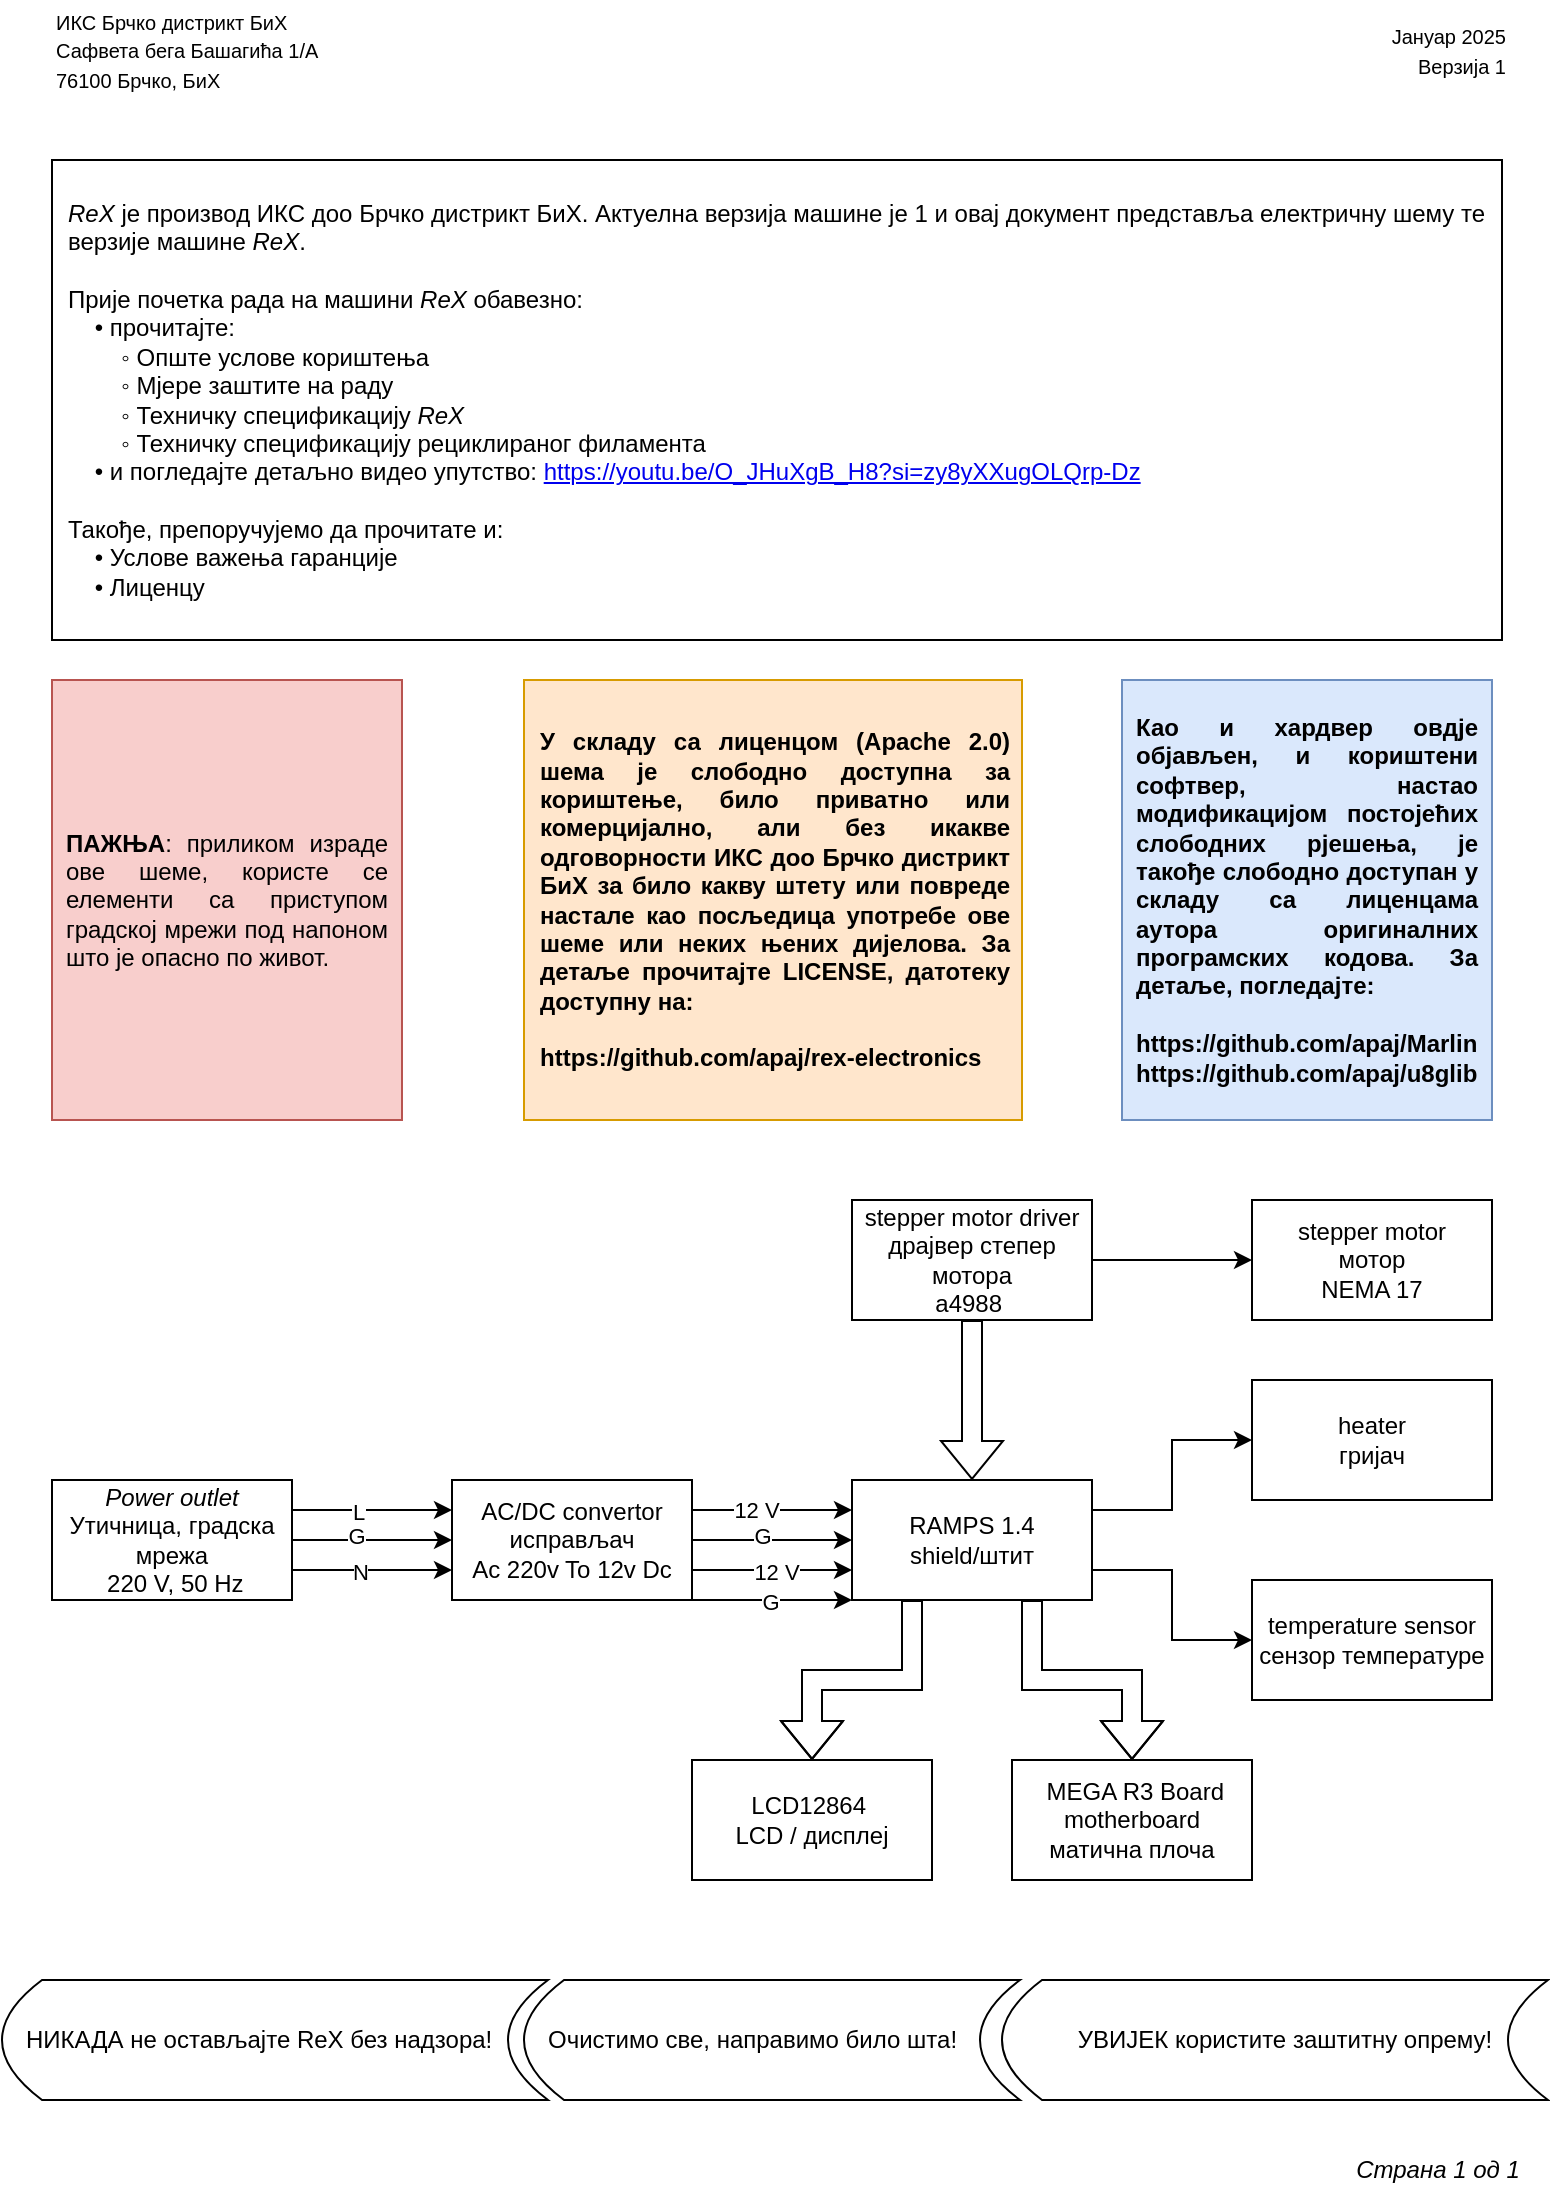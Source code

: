 <mxfile version="26.0.10">
  <diagram name="Page-1" id="LUdEtZSOU4vIukMi1H32">
    <mxGraphModel dx="2333" dy="1178" grid="1" gridSize="10" guides="1" tooltips="1" connect="1" arrows="1" fold="1" page="1" pageScale="1" pageWidth="827" pageHeight="1169" math="0" shadow="0">
      <root>
        <mxCell id="0" />
        <mxCell id="1" parent="0" />
        <mxCell id="MKw5a5ikUMkiiowu8ihn-17" value="" style="edgeStyle=orthogonalEdgeStyle;rounded=0;orthogonalLoop=1;jettySize=auto;html=1;" edge="1" parent="1" source="MKw5a5ikUMkiiowu8ihn-1" target="MKw5a5ikUMkiiowu8ihn-16">
          <mxGeometry relative="1" as="geometry" />
        </mxCell>
        <mxCell id="MKw5a5ikUMkiiowu8ihn-21" value="G" style="edgeLabel;html=1;align=center;verticalAlign=middle;resizable=0;points=[];" vertex="1" connectable="0" parent="MKw5a5ikUMkiiowu8ihn-17">
          <mxGeometry x="-0.135" y="2" relative="1" as="geometry">
            <mxPoint as="offset" />
          </mxGeometry>
        </mxCell>
        <mxCell id="MKw5a5ikUMkiiowu8ihn-18" style="edgeStyle=orthogonalEdgeStyle;rounded=0;orthogonalLoop=1;jettySize=auto;html=1;exitX=1;exitY=0.75;exitDx=0;exitDy=0;entryX=0;entryY=0.75;entryDx=0;entryDy=0;" edge="1" parent="1" source="MKw5a5ikUMkiiowu8ihn-1" target="MKw5a5ikUMkiiowu8ihn-16">
          <mxGeometry relative="1" as="geometry" />
        </mxCell>
        <mxCell id="MKw5a5ikUMkiiowu8ihn-23" value="12 V" style="edgeLabel;html=1;align=center;verticalAlign=middle;resizable=0;points=[];" vertex="1" connectable="0" parent="MKw5a5ikUMkiiowu8ihn-18">
          <mxGeometry x="0.055" y="-1" relative="1" as="geometry">
            <mxPoint as="offset" />
          </mxGeometry>
        </mxCell>
        <mxCell id="MKw5a5ikUMkiiowu8ihn-19" style="edgeStyle=orthogonalEdgeStyle;rounded=0;orthogonalLoop=1;jettySize=auto;html=1;exitX=1;exitY=0.25;exitDx=0;exitDy=0;entryX=0;entryY=0.25;entryDx=0;entryDy=0;" edge="1" parent="1" source="MKw5a5ikUMkiiowu8ihn-1" target="MKw5a5ikUMkiiowu8ihn-16">
          <mxGeometry relative="1" as="geometry" />
        </mxCell>
        <mxCell id="MKw5a5ikUMkiiowu8ihn-20" value="12 V" style="edgeLabel;html=1;align=center;verticalAlign=middle;resizable=0;points=[];" vertex="1" connectable="0" parent="MKw5a5ikUMkiiowu8ihn-19">
          <mxGeometry x="-0.203" relative="1" as="geometry">
            <mxPoint as="offset" />
          </mxGeometry>
        </mxCell>
        <mxCell id="MKw5a5ikUMkiiowu8ihn-22" style="edgeStyle=orthogonalEdgeStyle;rounded=0;orthogonalLoop=1;jettySize=auto;html=1;exitX=1;exitY=1;exitDx=0;exitDy=0;entryX=0;entryY=1;entryDx=0;entryDy=0;" edge="1" parent="1" source="MKw5a5ikUMkiiowu8ihn-1" target="MKw5a5ikUMkiiowu8ihn-16">
          <mxGeometry relative="1" as="geometry">
            <Array as="points">
              <mxPoint x="412" y="840" />
              <mxPoint x="412" y="840" />
            </Array>
          </mxGeometry>
        </mxCell>
        <mxCell id="MKw5a5ikUMkiiowu8ihn-24" value="G" style="edgeLabel;html=1;align=center;verticalAlign=middle;resizable=0;points=[];" vertex="1" connectable="0" parent="MKw5a5ikUMkiiowu8ihn-22">
          <mxGeometry x="-0.031" y="-1" relative="1" as="geometry">
            <mxPoint as="offset" />
          </mxGeometry>
        </mxCell>
        <mxCell id="MKw5a5ikUMkiiowu8ihn-1" value="&lt;div&gt;AC/DC convertor&lt;/div&gt;&lt;div&gt;исправљач&lt;/div&gt;Ac 220v To 12v Dc" style="rounded=0;whiteSpace=wrap;html=1;" vertex="1" parent="1">
          <mxGeometry x="252" y="780" width="120" height="60" as="geometry" />
        </mxCell>
        <mxCell id="MKw5a5ikUMkiiowu8ihn-10" style="edgeStyle=orthogonalEdgeStyle;rounded=0;orthogonalLoop=1;jettySize=auto;html=1;exitX=1;exitY=0.5;exitDx=0;exitDy=0;entryX=0;entryY=0.5;entryDx=0;entryDy=0;" edge="1" parent="1" source="MKw5a5ikUMkiiowu8ihn-4" target="MKw5a5ikUMkiiowu8ihn-1">
          <mxGeometry relative="1" as="geometry" />
        </mxCell>
        <mxCell id="MKw5a5ikUMkiiowu8ihn-14" value="G" style="edgeLabel;html=1;align=center;verticalAlign=middle;resizable=0;points=[];" vertex="1" connectable="0" parent="MKw5a5ikUMkiiowu8ihn-10">
          <mxGeometry x="-0.2" y="2" relative="1" as="geometry">
            <mxPoint as="offset" />
          </mxGeometry>
        </mxCell>
        <mxCell id="MKw5a5ikUMkiiowu8ihn-11" style="edgeStyle=orthogonalEdgeStyle;rounded=0;orthogonalLoop=1;jettySize=auto;html=1;exitX=1;exitY=0.75;exitDx=0;exitDy=0;entryX=0;entryY=0.75;entryDx=0;entryDy=0;" edge="1" parent="1" source="MKw5a5ikUMkiiowu8ihn-4" target="MKw5a5ikUMkiiowu8ihn-1">
          <mxGeometry relative="1" as="geometry" />
        </mxCell>
        <mxCell id="MKw5a5ikUMkiiowu8ihn-15" value="N" style="edgeLabel;html=1;align=center;verticalAlign=middle;resizable=0;points=[];" vertex="1" connectable="0" parent="MKw5a5ikUMkiiowu8ihn-11">
          <mxGeometry x="-0.16" y="-1" relative="1" as="geometry">
            <mxPoint as="offset" />
          </mxGeometry>
        </mxCell>
        <mxCell id="MKw5a5ikUMkiiowu8ihn-12" style="edgeStyle=orthogonalEdgeStyle;rounded=0;orthogonalLoop=1;jettySize=auto;html=1;exitX=1;exitY=0.25;exitDx=0;exitDy=0;entryX=0;entryY=0.25;entryDx=0;entryDy=0;" edge="1" parent="1" source="MKw5a5ikUMkiiowu8ihn-4" target="MKw5a5ikUMkiiowu8ihn-1">
          <mxGeometry relative="1" as="geometry" />
        </mxCell>
        <mxCell id="MKw5a5ikUMkiiowu8ihn-13" value="L" style="edgeLabel;html=1;align=center;verticalAlign=middle;resizable=0;points=[];" vertex="1" connectable="0" parent="MKw5a5ikUMkiiowu8ihn-12">
          <mxGeometry x="-0.18" y="-1" relative="1" as="geometry">
            <mxPoint as="offset" />
          </mxGeometry>
        </mxCell>
        <mxCell id="MKw5a5ikUMkiiowu8ihn-4" value="&lt;i&gt;Power outlet&lt;/i&gt;&lt;div&gt;Утичница, градска мрежа&lt;/div&gt;&lt;div&gt;&amp;nbsp;220 V, 50 Hz&lt;/div&gt;" style="rounded=0;whiteSpace=wrap;html=1;" vertex="1" parent="1">
          <mxGeometry x="52" y="780" width="120" height="60" as="geometry" />
        </mxCell>
        <mxCell id="MKw5a5ikUMkiiowu8ihn-26" value="" style="edgeStyle=orthogonalEdgeStyle;rounded=0;orthogonalLoop=1;jettySize=auto;html=1;endArrow=none;startFill=1;startArrow=classic;shape=flexArrow;" edge="1" parent="1" source="MKw5a5ikUMkiiowu8ihn-16" target="MKw5a5ikUMkiiowu8ihn-25">
          <mxGeometry relative="1" as="geometry" />
        </mxCell>
        <mxCell id="MKw5a5ikUMkiiowu8ihn-30" value="" style="edgeStyle=orthogonalEdgeStyle;rounded=0;orthogonalLoop=1;jettySize=auto;html=1;shape=flexArrow;exitX=0.75;exitY=1;exitDx=0;exitDy=0;" edge="1" parent="1" source="MKw5a5ikUMkiiowu8ihn-16" target="MKw5a5ikUMkiiowu8ihn-29">
          <mxGeometry relative="1" as="geometry" />
        </mxCell>
        <mxCell id="MKw5a5ikUMkiiowu8ihn-39" style="edgeStyle=orthogonalEdgeStyle;rounded=0;orthogonalLoop=1;jettySize=auto;html=1;exitX=1;exitY=0.25;exitDx=0;exitDy=0;entryX=0;entryY=0.5;entryDx=0;entryDy=0;" edge="1" parent="1" source="MKw5a5ikUMkiiowu8ihn-16" target="MKw5a5ikUMkiiowu8ihn-37">
          <mxGeometry relative="1" as="geometry" />
        </mxCell>
        <mxCell id="MKw5a5ikUMkiiowu8ihn-40" style="edgeStyle=orthogonalEdgeStyle;rounded=0;orthogonalLoop=1;jettySize=auto;html=1;exitX=1;exitY=0.75;exitDx=0;exitDy=0;entryX=0;entryY=0.5;entryDx=0;entryDy=0;" edge="1" parent="1" source="MKw5a5ikUMkiiowu8ihn-16" target="MKw5a5ikUMkiiowu8ihn-38">
          <mxGeometry relative="1" as="geometry" />
        </mxCell>
        <mxCell id="MKw5a5ikUMkiiowu8ihn-42" value="" style="edgeStyle=orthogonalEdgeStyle;rounded=0;orthogonalLoop=1;jettySize=auto;html=1;shape=flexArrow;exitX=0.25;exitY=1;exitDx=0;exitDy=0;" edge="1" parent="1" source="MKw5a5ikUMkiiowu8ihn-16" target="MKw5a5ikUMkiiowu8ihn-41">
          <mxGeometry relative="1" as="geometry" />
        </mxCell>
        <mxCell id="MKw5a5ikUMkiiowu8ihn-16" value="RAMPS 1.4&lt;div&gt;shield/штит&lt;/div&gt;" style="rounded=0;whiteSpace=wrap;html=1;" vertex="1" parent="1">
          <mxGeometry x="452" y="780" width="120" height="60" as="geometry" />
        </mxCell>
        <mxCell id="MKw5a5ikUMkiiowu8ihn-28" value="" style="edgeStyle=orthogonalEdgeStyle;rounded=0;orthogonalLoop=1;jettySize=auto;html=1;" edge="1" parent="1" source="MKw5a5ikUMkiiowu8ihn-25" target="MKw5a5ikUMkiiowu8ihn-27">
          <mxGeometry relative="1" as="geometry" />
        </mxCell>
        <mxCell id="MKw5a5ikUMkiiowu8ihn-25" value="stepper motor driver&lt;div&gt;драјвер степер мотора&lt;br&gt;a4988&amp;nbsp;&lt;/div&gt;" style="rounded=0;whiteSpace=wrap;html=1;" vertex="1" parent="1">
          <mxGeometry x="452" y="640" width="120" height="60" as="geometry" />
        </mxCell>
        <mxCell id="MKw5a5ikUMkiiowu8ihn-27" value="stepper motor&lt;div&gt;мотор&lt;/div&gt;&lt;div&gt;NEMA 17&lt;/div&gt;" style="rounded=0;whiteSpace=wrap;html=1;" vertex="1" parent="1">
          <mxGeometry x="652" y="640" width="120" height="60" as="geometry" />
        </mxCell>
        <mxCell id="MKw5a5ikUMkiiowu8ihn-29" value="&amp;nbsp;MEGA R3 Board&lt;br&gt;&lt;div&gt;motherboard&lt;/div&gt;&lt;div&gt;матична плоча&lt;/div&gt;" style="rounded=0;whiteSpace=wrap;html=1;" vertex="1" parent="1">
          <mxGeometry x="532" y="920" width="120" height="60" as="geometry" />
        </mxCell>
        <mxCell id="MKw5a5ikUMkiiowu8ihn-37" value="heater&lt;div&gt;гријач&lt;/div&gt;" style="rounded=0;whiteSpace=wrap;html=1;" vertex="1" parent="1">
          <mxGeometry x="652" y="730" width="120" height="60" as="geometry" />
        </mxCell>
        <mxCell id="MKw5a5ikUMkiiowu8ihn-38" value="temperature sensor&lt;div&gt;сензор температуре&lt;/div&gt;" style="rounded=0;whiteSpace=wrap;html=1;" vertex="1" parent="1">
          <mxGeometry x="652" y="830" width="120" height="60" as="geometry" />
        </mxCell>
        <mxCell id="MKw5a5ikUMkiiowu8ihn-41" value="LCD12864&amp;nbsp;&lt;div&gt;LCD / дисплеј&lt;/div&gt;" style="rounded=0;whiteSpace=wrap;html=1;" vertex="1" parent="1">
          <mxGeometry x="372" y="920" width="120" height="60" as="geometry" />
        </mxCell>
        <mxCell id="MKw5a5ikUMkiiowu8ihn-43" value="&lt;div style=&quot;text-align: justify;&quot;&gt;&lt;span style=&quot;background-color: transparent; color: light-dark(rgb(0, 0, 0), rgb(255, 255, 255));&quot;&gt;&lt;b&gt;ПАЖЊА&lt;/b&gt;: приликом израде ове шеме, користе се елементи са приступом градској мрежи под напоном што је опасно по живот.&lt;/span&gt;&lt;/div&gt;" style="rounded=0;whiteSpace=wrap;html=1;fillColor=#f8cecc;strokeColor=#b85450;spacingLeft=6;spacingRight=6;" vertex="1" parent="1">
          <mxGeometry x="52" y="380" width="175" height="220" as="geometry" />
        </mxCell>
        <mxCell id="MKw5a5ikUMkiiowu8ihn-44" value="&lt;div style=&quot;text-align: justify;&quot;&gt;&lt;b style=&quot;background-color: transparent; color: light-dark(rgb(0, 0, 0), rgb(255, 255, 255));&quot;&gt;У складу са лиценцом (Apache 2.0) шема је слободно доступна за кориштење, било приватно или комерцијално, али без икакве одговорности ИКС доо Брчко дистрикт БиХ за било какву штету или повреде настале као посљедица употребе ове шеме или неких њених дијелова. За детаље прочитајте LICENSE, датотеку доступну на:&lt;/b&gt;&lt;/div&gt;&lt;div style=&quot;text-align: justify;&quot;&gt;&lt;span style=&quot;background-color: transparent; text-align: left;&quot;&gt;&lt;b&gt;&lt;br&gt;&lt;/b&gt;&lt;/span&gt;&lt;/div&gt;&lt;div style=&quot;text-align: justify;&quot;&gt;&lt;span style=&quot;background-color: transparent; text-align: left;&quot;&gt;&lt;b&gt;https://github.com/apaj/rex-electronics&lt;/b&gt;&lt;/span&gt;&lt;/div&gt;" style="rounded=0;whiteSpace=wrap;html=1;fillColor=#ffe6cc;strokeColor=#d79b00;align=left;spacingLeft=6;spacingRight=6;" vertex="1" parent="1">
          <mxGeometry x="288" y="380" width="249" height="220" as="geometry" />
        </mxCell>
        <mxCell id="MKw5a5ikUMkiiowu8ihn-46" value="&lt;div style=&quot;text-align: justify;&quot;&gt;&lt;b&gt;Као и хардвер овдје објављен, и кориштени софтвер, настао модификацијом постојећих слободних рјешења, је такође слободно доступан у складу са лиценцама аутора оригиналних програмских кодова. За детаље, погледајте:&lt;/b&gt;&lt;/div&gt;&lt;div style=&quot;text-align: justify;&quot;&gt;&lt;b&gt;&lt;br&gt;&lt;/b&gt;&lt;/div&gt;&lt;div style=&quot;text-align: justify;&quot;&gt;&lt;b&gt;https://github.com/apaj/Marlin&lt;/b&gt;&lt;/div&gt;&lt;div style=&quot;text-align: justify;&quot;&gt;&lt;b&gt;https://github.com/apaj/u8glib&lt;/b&gt;&lt;/div&gt;" style="rounded=0;whiteSpace=wrap;html=1;fillColor=#dae8fc;strokeColor=#6c8ebf;spacingLeft=6;spacingRight=6;" vertex="1" parent="1">
          <mxGeometry x="587" y="380" width="185" height="220" as="geometry" />
        </mxCell>
        <mxCell id="MKw5a5ikUMkiiowu8ihn-47" value="&lt;i&gt;ReX &lt;/i&gt;је производ ИКС доо Брчко дистрикт БиХ. Актуелна верзија машине је 1 и овај документ представља електричну шему те верзије машине &lt;i&gt;ReX&lt;/i&gt;.&lt;div&gt;&lt;br&gt;&lt;/div&gt;&lt;div&gt;&lt;div&gt;Прије почетка рада на машини &lt;i&gt;ReX &lt;/i&gt;обавезно:&lt;/div&gt;&lt;div&gt;&amp;nbsp; &amp;nbsp; • прочитајте:&lt;/div&gt;&lt;div&gt;&amp;nbsp; &amp;nbsp; &amp;nbsp; &amp;nbsp; ◦ Опште услове кориштења&lt;/div&gt;&lt;div&gt;&amp;nbsp; &amp;nbsp; &amp;nbsp; &amp;nbsp; ◦ Мјере заштите на раду&lt;/div&gt;&lt;div&gt;&amp;nbsp; &amp;nbsp; &amp;nbsp; &amp;nbsp; ◦ Техничку спецификацију &lt;i&gt;ReX&lt;/i&gt;&lt;/div&gt;&lt;div&gt;&amp;nbsp; &amp;nbsp; &amp;nbsp; &amp;nbsp; ◦ Техничку спецификацију рециклираног филамента&lt;/div&gt;&lt;div&gt;&amp;nbsp; &amp;nbsp; • и погледајте детаљно видео упутство:&amp;nbsp;&lt;a href=&quot;https://youtu.be/O_JHuXgB_H8?si=zy8yXXugOLQrp-Dz&quot;&gt;https://youtu.be/O_JHuXgB_H8?si=zy8yXXugOLQrp-Dz&lt;/a&gt;&lt;/div&gt;&lt;/div&gt;&lt;div&gt;&lt;br&gt;&lt;/div&gt;&lt;div&gt;&lt;div&gt;Такође, препоручујемо да прочитате и:&lt;/div&gt;&lt;div&gt;&amp;nbsp; &amp;nbsp; • Услове важења гаранције&lt;/div&gt;&lt;div&gt;&amp;nbsp; &amp;nbsp; • Лиценцу&lt;/div&gt;&lt;/div&gt;" style="rounded=0;whiteSpace=wrap;html=1;align=left;spacingLeft=6;spacingRight=6;" vertex="1" parent="1">
          <mxGeometry x="52" y="120" width="725" height="240" as="geometry" />
        </mxCell>
        <mxCell id="MKw5a5ikUMkiiowu8ihn-83" value="&lt;span style=&quot;&quot;&gt;&lt;font style=&quot;font-size: 10px;&quot;&gt;ИКС Брчко дистрикт БиХ&lt;/font&gt;&lt;/span&gt;&lt;div style=&quot;&quot;&gt;&lt;font style=&quot;font-size: 10px;&quot;&gt;Сафвета бега Башагића 1/А&lt;/font&gt;&lt;/div&gt;&lt;div style=&quot;&quot;&gt;&lt;font style=&quot;font-size: 10px;&quot;&gt;76100 Брчко, БиХ&lt;/font&gt;&lt;/div&gt;" style="text;html=1;align=left;verticalAlign=middle;whiteSpace=wrap;rounded=0;" vertex="1" parent="1">
          <mxGeometry x="52" y="40" width="235" height="50" as="geometry" />
        </mxCell>
        <mxCell id="MKw5a5ikUMkiiowu8ihn-84" value="&lt;span style=&quot;font-size: 10px;&quot;&gt;Јануар 2025&lt;/span&gt;&lt;div&gt;&lt;span style=&quot;font-size: 10px;&quot;&gt;Верзија 1&lt;/span&gt;&lt;/div&gt;" style="text;html=1;align=right;verticalAlign=middle;whiteSpace=wrap;rounded=0;" vertex="1" parent="1">
          <mxGeometry x="546" y="40" width="235" height="50" as="geometry" />
        </mxCell>
        <mxCell id="MKw5a5ikUMkiiowu8ihn-89" value="Очистимо све, направимо било шта!" style="shape=dataStorage;whiteSpace=wrap;html=1;fixedSize=1;align=left;spacingLeft=10;" vertex="1" parent="1">
          <mxGeometry x="288" y="1030" width="248" height="60" as="geometry" />
        </mxCell>
        <mxCell id="MKw5a5ikUMkiiowu8ihn-92" value="НИКАДА не остављајте ReX без надзора!" style="shape=dataStorage;whiteSpace=wrap;html=1;fixedSize=1;align=left;spacingLeft=10;" vertex="1" parent="1">
          <mxGeometry x="27" y="1030" width="273" height="60" as="geometry" />
        </mxCell>
        <mxCell id="MKw5a5ikUMkiiowu8ihn-94" value="&lt;i&gt;Страна 1 од 1&lt;/i&gt;" style="text;html=1;align=center;verticalAlign=middle;whiteSpace=wrap;rounded=0;" vertex="1" parent="1">
          <mxGeometry x="688.5" y="1110" width="111.5" height="30" as="geometry" />
        </mxCell>
        <mxCell id="MKw5a5ikUMkiiowu8ihn-95" value="УВИЈЕК користите заштитну опрему!" style="shape=dataStorage;whiteSpace=wrap;html=1;fixedSize=1;align=center;spacingLeft=10;" vertex="1" parent="1">
          <mxGeometry x="527" y="1030" width="273" height="60" as="geometry" />
        </mxCell>
      </root>
    </mxGraphModel>
  </diagram>
</mxfile>
